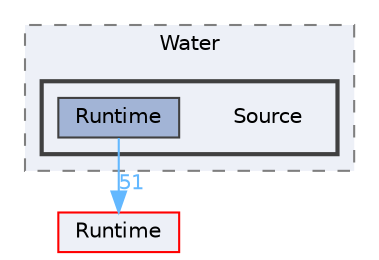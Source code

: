 digraph "Source"
{
 // INTERACTIVE_SVG=YES
 // LATEX_PDF_SIZE
  bgcolor="transparent";
  edge [fontname=Helvetica,fontsize=10,labelfontname=Helvetica,labelfontsize=10];
  node [fontname=Helvetica,fontsize=10,shape=box,height=0.2,width=0.4];
  compound=true
  subgraph clusterdir_ab82942bdf2df46daacc23f33fecff3d {
    graph [ bgcolor="#edf0f7", pencolor="grey50", label="Water", fontname=Helvetica,fontsize=10 style="filled,dashed", URL="dir_ab82942bdf2df46daacc23f33fecff3d.html",tooltip=""]
  subgraph clusterdir_9354ee6b455f010be5e784275cfb4454 {
    graph [ bgcolor="#edf0f7", pencolor="grey25", label="", fontname=Helvetica,fontsize=10 style="filled,bold", URL="dir_9354ee6b455f010be5e784275cfb4454.html",tooltip=""]
    dir_9354ee6b455f010be5e784275cfb4454 [shape=plaintext, label="Source"];
  dir_930751dffaea3bd64d0e8b0551b3e200 [label="Runtime", fillcolor="#a2b4d6", color="grey25", style="filled", URL="dir_930751dffaea3bd64d0e8b0551b3e200.html",tooltip=""];
  }
  }
  dir_7536b172fbd480bfd146a1b1acd6856b [label="Runtime", fillcolor="#edf0f7", color="red", style="filled", URL="dir_7536b172fbd480bfd146a1b1acd6856b.html",tooltip=""];
  dir_930751dffaea3bd64d0e8b0551b3e200->dir_7536b172fbd480bfd146a1b1acd6856b [headlabel="51", labeldistance=1.5 headhref="dir_000982_000984.html" href="dir_000982_000984.html" color="steelblue1" fontcolor="steelblue1"];
}
